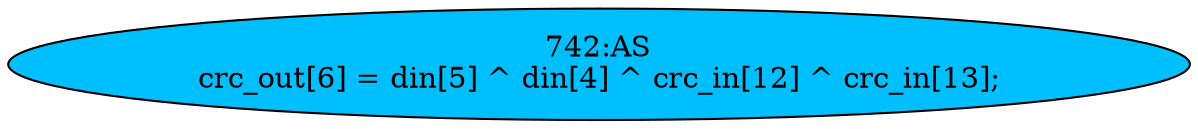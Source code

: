 strict digraph "" {
	node [label="\N"];
	"742:AS"	 [ast="<pyverilog.vparser.ast.Assign object at 0x7f55b234b5d0>",
		def_var="['crc_out']",
		fillcolor=deepskyblue,
		label="742:AS
crc_out[6] = din[5] ^ din[4] ^ crc_in[12] ^ crc_in[13];",
		statements="[]",
		style=filled,
		typ=Assign,
		use_var="['din', 'din', 'crc_in', 'crc_in']"];
}
